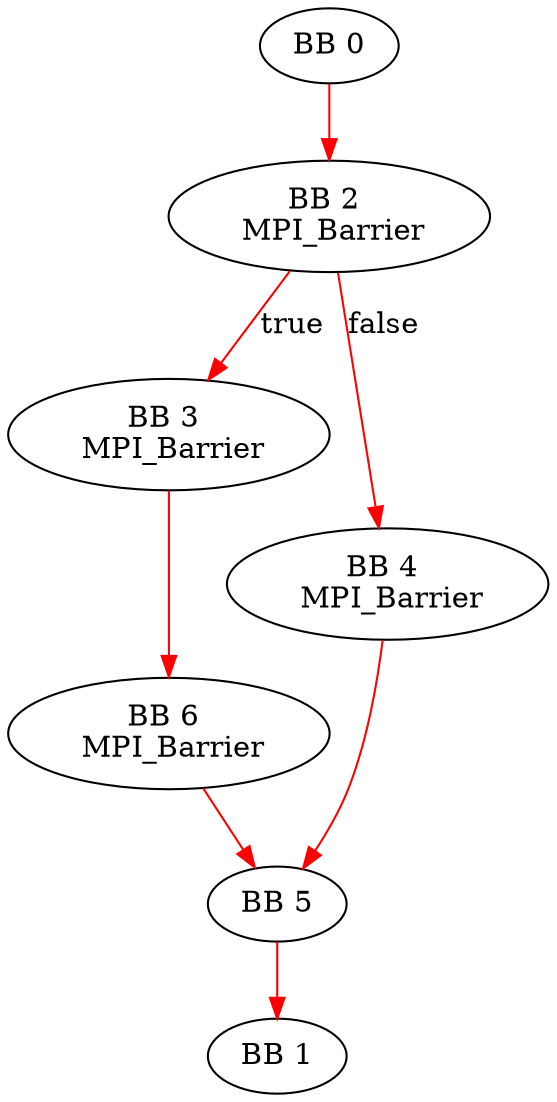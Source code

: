 Digraph G{
0 [label="BB 0" shape=ellipse]
0 -> 2 [color=red label=""]
2 [label="BB 2 \n MPI_Barrier" shape=ellipse]
2 -> 3 [color=red label="true"]
2 -> 4 [color=red label="false"]
3 [label="BB 3 \n MPI_Barrier" shape=ellipse]
3 -> 6 [color=red label=""]
6 [label="BB 6 \n MPI_Barrier" shape=ellipse]
6 -> 5 [color=red label=""]
4 [label="BB 4 \n MPI_Barrier" shape=ellipse]
4 -> 5 [color=red label=""]
5 [label="BB 5" shape=ellipse]
5 -> 1 [color=red label=""]
1 [label="BB 1" shape=ellipse]
}
